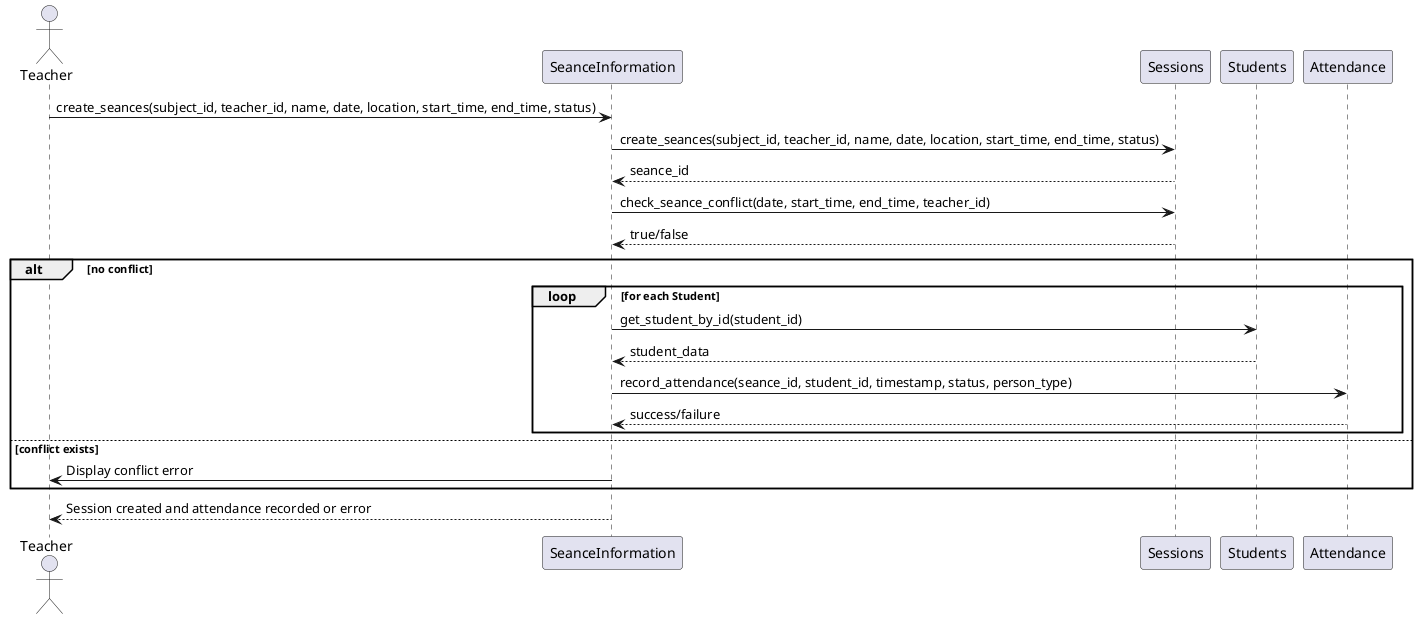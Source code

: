 @startuml
actor Teacher
participant "SeanceInformation"
participant "Sessions"
participant "Students"
participant "Attendance"

Teacher -> SeanceInformation: create_seances(subject_id, teacher_id, name, date, location, start_time, end_time, status)
SeanceInformation -> Sessions: create_seances(subject_id, teacher_id, name, date, location, start_time, end_time, status)
Sessions --> SeanceInformation: seance_id
SeanceInformation -> Sessions: check_seance_conflict(date, start_time, end_time, teacher_id)
Sessions --> SeanceInformation: true/false

alt no conflict
    loop for each Student
        SeanceInformation -> Students: get_student_by_id(student_id)
        Students --> SeanceInformation: student_data
        SeanceInformation -> Attendance: record_attendance(seance_id, student_id, timestamp, status, person_type)
        Attendance --> SeanceInformation: success/failure
    end
else conflict exists
    SeanceInformation -> Teacher: Display conflict error
end
SeanceInformation --> Teacher: Session created and attendance recorded or error
@enduml